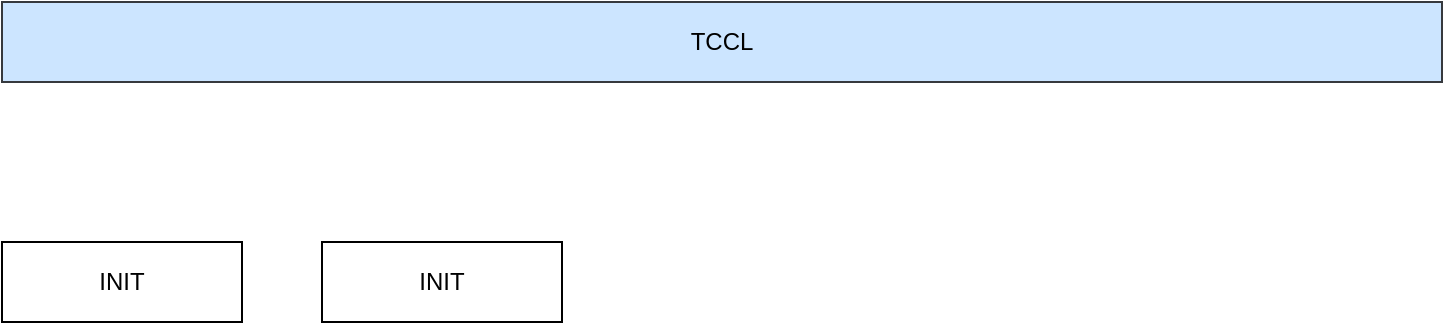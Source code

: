 <mxfile version="21.0.10" type="github">
  <diagram name="Page-1" id="CfoDmrlTRuN8QncxeKQL">
    <mxGraphModel dx="2358" dy="1240" grid="1" gridSize="10" guides="1" tooltips="1" connect="1" arrows="1" fold="1" page="1" pageScale="1" pageWidth="850" pageHeight="1100" math="0" shadow="0">
      <root>
        <mxCell id="0" />
        <mxCell id="1" parent="0" />
        <mxCell id="JbZJTvgXob_sXZLr-xso-1" value="TCCL" style="rounded=0;whiteSpace=wrap;html=1;fillColor=#cce5ff;strokeColor=#36393d;" vertex="1" parent="1">
          <mxGeometry x="80" y="160" width="720" height="40" as="geometry" />
        </mxCell>
        <mxCell id="JbZJTvgXob_sXZLr-xso-2" value="INIT" style="rounded=0;whiteSpace=wrap;html=1;" vertex="1" parent="1">
          <mxGeometry x="80" y="280" width="120" height="40" as="geometry" />
        </mxCell>
        <mxCell id="JbZJTvgXob_sXZLr-xso-3" value="INIT" style="rounded=0;whiteSpace=wrap;html=1;" vertex="1" parent="1">
          <mxGeometry x="240" y="280" width="120" height="40" as="geometry" />
        </mxCell>
      </root>
    </mxGraphModel>
  </diagram>
</mxfile>
